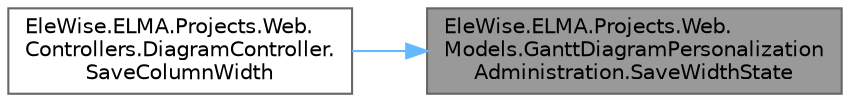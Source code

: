 digraph "EleWise.ELMA.Projects.Web.Models.GanttDiagramPersonalizationAdministration.SaveWidthState"
{
 // LATEX_PDF_SIZE
  bgcolor="transparent";
  edge [fontname=Helvetica,fontsize=10,labelfontname=Helvetica,labelfontsize=10];
  node [fontname=Helvetica,fontsize=10,shape=box,height=0.2,width=0.4];
  rankdir="RL";
  Node1 [id="Node000001",label="EleWise.ELMA.Projects.Web.\lModels.GanttDiagramPersonalization\lAdministration.SaveWidthState",height=0.2,width=0.4,color="gray40", fillcolor="grey60", style="filled", fontcolor="black",tooltip="Сохранить состояния ширины колонок"];
  Node1 -> Node2 [id="edge1_Node000001_Node000002",dir="back",color="steelblue1",style="solid",tooltip=" "];
  Node2 [id="Node000002",label="EleWise.ELMA.Projects.Web.\lControllers.DiagramController.\lSaveColumnWidth",height=0.2,width=0.4,color="grey40", fillcolor="white", style="filled",URL="$class_ele_wise_1_1_e_l_m_a_1_1_projects_1_1_web_1_1_controllers_1_1_diagram_controller.html#aeb74ba81c0f096636935a514d5435e8d",tooltip=" "];
}
